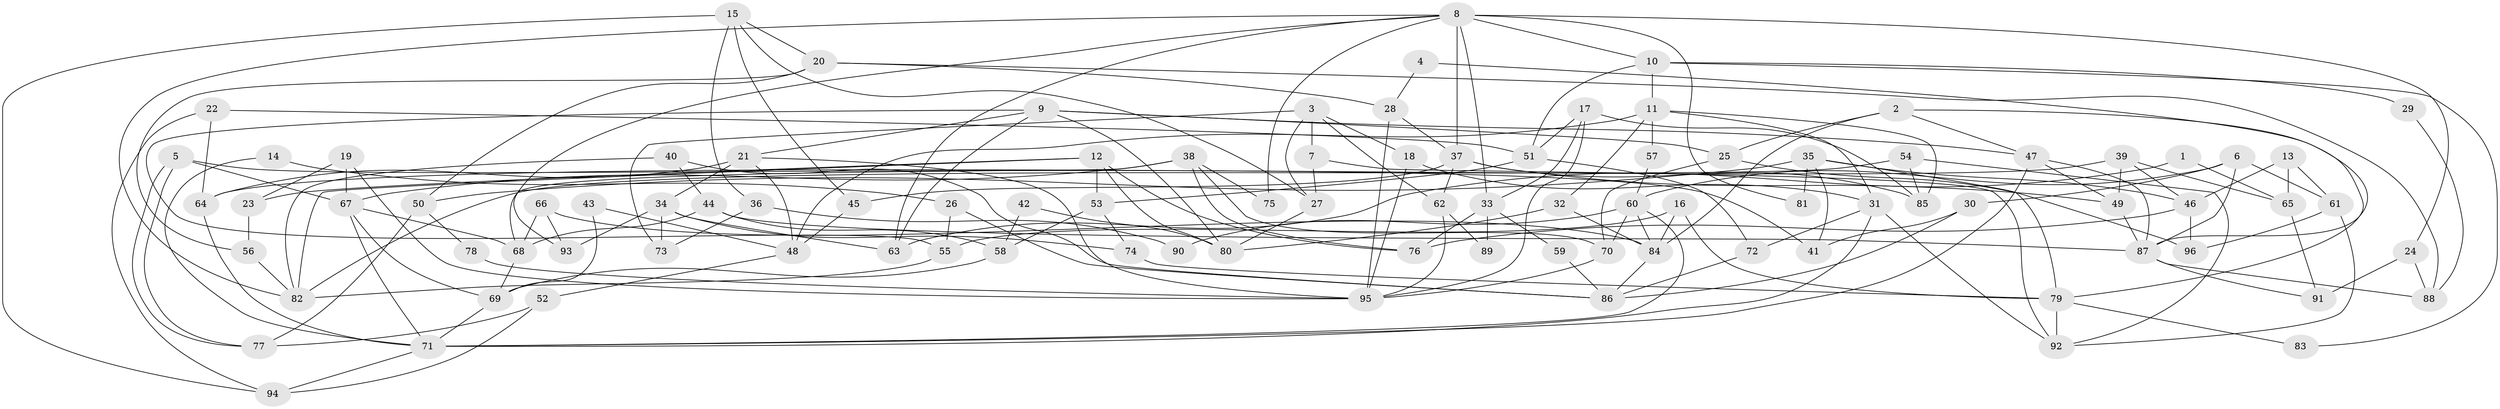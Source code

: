 // coarse degree distribution, {2: 0.125, 7: 0.09375, 6: 0.15625, 3: 0.1875, 9: 0.0625, 5: 0.125, 4: 0.1875, 8: 0.046875, 10: 0.015625}
// Generated by graph-tools (version 1.1) at 2025/23/03/03/25 07:23:58]
// undirected, 96 vertices, 192 edges
graph export_dot {
graph [start="1"]
  node [color=gray90,style=filled];
  1;
  2;
  3;
  4;
  5;
  6;
  7;
  8;
  9;
  10;
  11;
  12;
  13;
  14;
  15;
  16;
  17;
  18;
  19;
  20;
  21;
  22;
  23;
  24;
  25;
  26;
  27;
  28;
  29;
  30;
  31;
  32;
  33;
  34;
  35;
  36;
  37;
  38;
  39;
  40;
  41;
  42;
  43;
  44;
  45;
  46;
  47;
  48;
  49;
  50;
  51;
  52;
  53;
  54;
  55;
  56;
  57;
  58;
  59;
  60;
  61;
  62;
  63;
  64;
  65;
  66;
  67;
  68;
  69;
  70;
  71;
  72;
  73;
  74;
  75;
  76;
  77;
  78;
  79;
  80;
  81;
  82;
  83;
  84;
  85;
  86;
  87;
  88;
  89;
  90;
  91;
  92;
  93;
  94;
  95;
  96;
  1 -- 65;
  1 -- 63;
  2 -- 25;
  2 -- 79;
  2 -- 47;
  2 -- 84;
  3 -- 62;
  3 -- 27;
  3 -- 7;
  3 -- 18;
  3 -- 73;
  4 -- 28;
  4 -- 87;
  5 -- 77;
  5 -- 77;
  5 -- 67;
  5 -- 41;
  6 -- 87;
  6 -- 60;
  6 -- 30;
  6 -- 61;
  7 -- 27;
  7 -- 92;
  8 -- 37;
  8 -- 24;
  8 -- 10;
  8 -- 33;
  8 -- 63;
  8 -- 75;
  8 -- 81;
  8 -- 82;
  8 -- 93;
  9 -- 47;
  9 -- 25;
  9 -- 21;
  9 -- 55;
  9 -- 63;
  9 -- 80;
  10 -- 11;
  10 -- 29;
  10 -- 51;
  10 -- 83;
  11 -- 31;
  11 -- 32;
  11 -- 48;
  11 -- 57;
  11 -- 85;
  12 -- 82;
  12 -- 76;
  12 -- 23;
  12 -- 53;
  12 -- 80;
  13 -- 46;
  13 -- 61;
  13 -- 65;
  14 -- 26;
  14 -- 71;
  15 -- 94;
  15 -- 45;
  15 -- 20;
  15 -- 27;
  15 -- 36;
  16 -- 55;
  16 -- 84;
  16 -- 79;
  17 -- 95;
  17 -- 51;
  17 -- 33;
  17 -- 85;
  18 -- 31;
  18 -- 95;
  19 -- 95;
  19 -- 23;
  19 -- 67;
  20 -- 28;
  20 -- 50;
  20 -- 56;
  20 -- 88;
  21 -- 34;
  21 -- 48;
  21 -- 64;
  21 -- 95;
  22 -- 51;
  22 -- 64;
  22 -- 94;
  23 -- 56;
  24 -- 88;
  24 -- 91;
  25 -- 70;
  25 -- 96;
  26 -- 55;
  26 -- 86;
  27 -- 80;
  28 -- 95;
  28 -- 37;
  29 -- 88;
  30 -- 41;
  30 -- 86;
  31 -- 92;
  31 -- 71;
  31 -- 72;
  32 -- 84;
  32 -- 80;
  33 -- 59;
  33 -- 76;
  33 -- 89;
  34 -- 63;
  34 -- 93;
  34 -- 73;
  34 -- 74;
  35 -- 50;
  35 -- 46;
  35 -- 41;
  35 -- 79;
  35 -- 81;
  36 -- 73;
  36 -- 90;
  37 -- 85;
  37 -- 49;
  37 -- 45;
  37 -- 62;
  38 -- 67;
  38 -- 68;
  38 -- 70;
  38 -- 75;
  38 -- 76;
  39 -- 64;
  39 -- 49;
  39 -- 46;
  39 -- 65;
  40 -- 86;
  40 -- 82;
  40 -- 44;
  42 -- 58;
  42 -- 80;
  43 -- 69;
  43 -- 48;
  44 -- 58;
  44 -- 68;
  44 -- 87;
  45 -- 48;
  46 -- 76;
  46 -- 96;
  47 -- 71;
  47 -- 49;
  47 -- 87;
  48 -- 52;
  49 -- 87;
  50 -- 77;
  50 -- 78;
  51 -- 53;
  51 -- 72;
  52 -- 94;
  52 -- 77;
  53 -- 74;
  53 -- 58;
  54 -- 85;
  54 -- 92;
  54 -- 82;
  55 -- 82;
  56 -- 82;
  57 -- 60;
  58 -- 69;
  59 -- 86;
  60 -- 70;
  60 -- 84;
  60 -- 71;
  60 -- 90;
  61 -- 92;
  61 -- 96;
  62 -- 95;
  62 -- 89;
  64 -- 71;
  65 -- 91;
  66 -- 84;
  66 -- 68;
  66 -- 93;
  67 -- 71;
  67 -- 68;
  67 -- 69;
  68 -- 69;
  69 -- 71;
  70 -- 95;
  71 -- 94;
  72 -- 86;
  74 -- 79;
  78 -- 95;
  79 -- 83;
  79 -- 92;
  84 -- 86;
  87 -- 88;
  87 -- 91;
}
